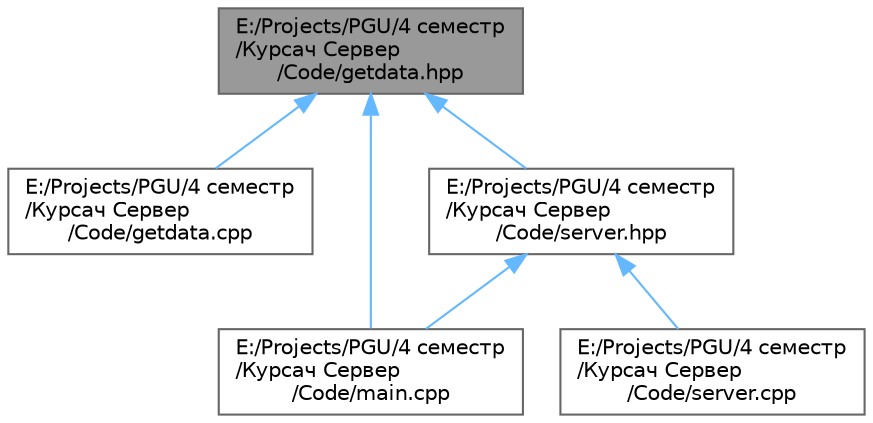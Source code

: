 digraph "E:/Projects/PGU/4 семестр/Курсач Сервер/Code/getdata.hpp"
{
 // LATEX_PDF_SIZE
  bgcolor="transparent";
  edge [fontname=Helvetica,fontsize=10,labelfontname=Helvetica,labelfontsize=10];
  node [fontname=Helvetica,fontsize=10,shape=box,height=0.2,width=0.4];
  Node1 [id="Node000001",label="E:/Projects/PGU/4 семестр\l/Курсач Сервер\l/Code/getdata.hpp",height=0.2,width=0.4,color="gray40", fillcolor="grey60", style="filled", fontcolor="black",tooltip="Класс, обрабатывающий файл с ID:PASS клиентов"];
  Node1 -> Node2 [id="edge1_Node000001_Node000002",dir="back",color="steelblue1",style="solid",tooltip=" "];
  Node2 [id="Node000002",label="E:/Projects/PGU/4 семестр\l/Курсач Сервер\l/Code/getdata.cpp",height=0.2,width=0.4,color="grey40", fillcolor="white", style="filled",URL="$getdata_8cpp.html",tooltip=" "];
  Node1 -> Node3 [id="edge2_Node000001_Node000003",dir="back",color="steelblue1",style="solid",tooltip=" "];
  Node3 [id="Node000003",label="E:/Projects/PGU/4 семестр\l/Курсач Сервер\l/Code/main.cpp",height=0.2,width=0.4,color="grey40", fillcolor="white", style="filled",URL="$main_8cpp.html",tooltip=" "];
  Node1 -> Node4 [id="edge3_Node000001_Node000004",dir="back",color="steelblue1",style="solid",tooltip=" "];
  Node4 [id="Node000004",label="E:/Projects/PGU/4 семестр\l/Курсач Сервер\l/Code/server.hpp",height=0.2,width=0.4,color="grey40", fillcolor="white", style="filled",URL="$server_8hpp.html",tooltip="Класс, управляющий работой сервера"];
  Node4 -> Node3 [id="edge4_Node000004_Node000003",dir="back",color="steelblue1",style="solid",tooltip=" "];
  Node4 -> Node5 [id="edge5_Node000004_Node000005",dir="back",color="steelblue1",style="solid",tooltip=" "];
  Node5 [id="Node000005",label="E:/Projects/PGU/4 семестр\l/Курсач Сервер\l/Code/server.cpp",height=0.2,width=0.4,color="grey40", fillcolor="white", style="filled",URL="$server_8cpp.html",tooltip=" "];
}
